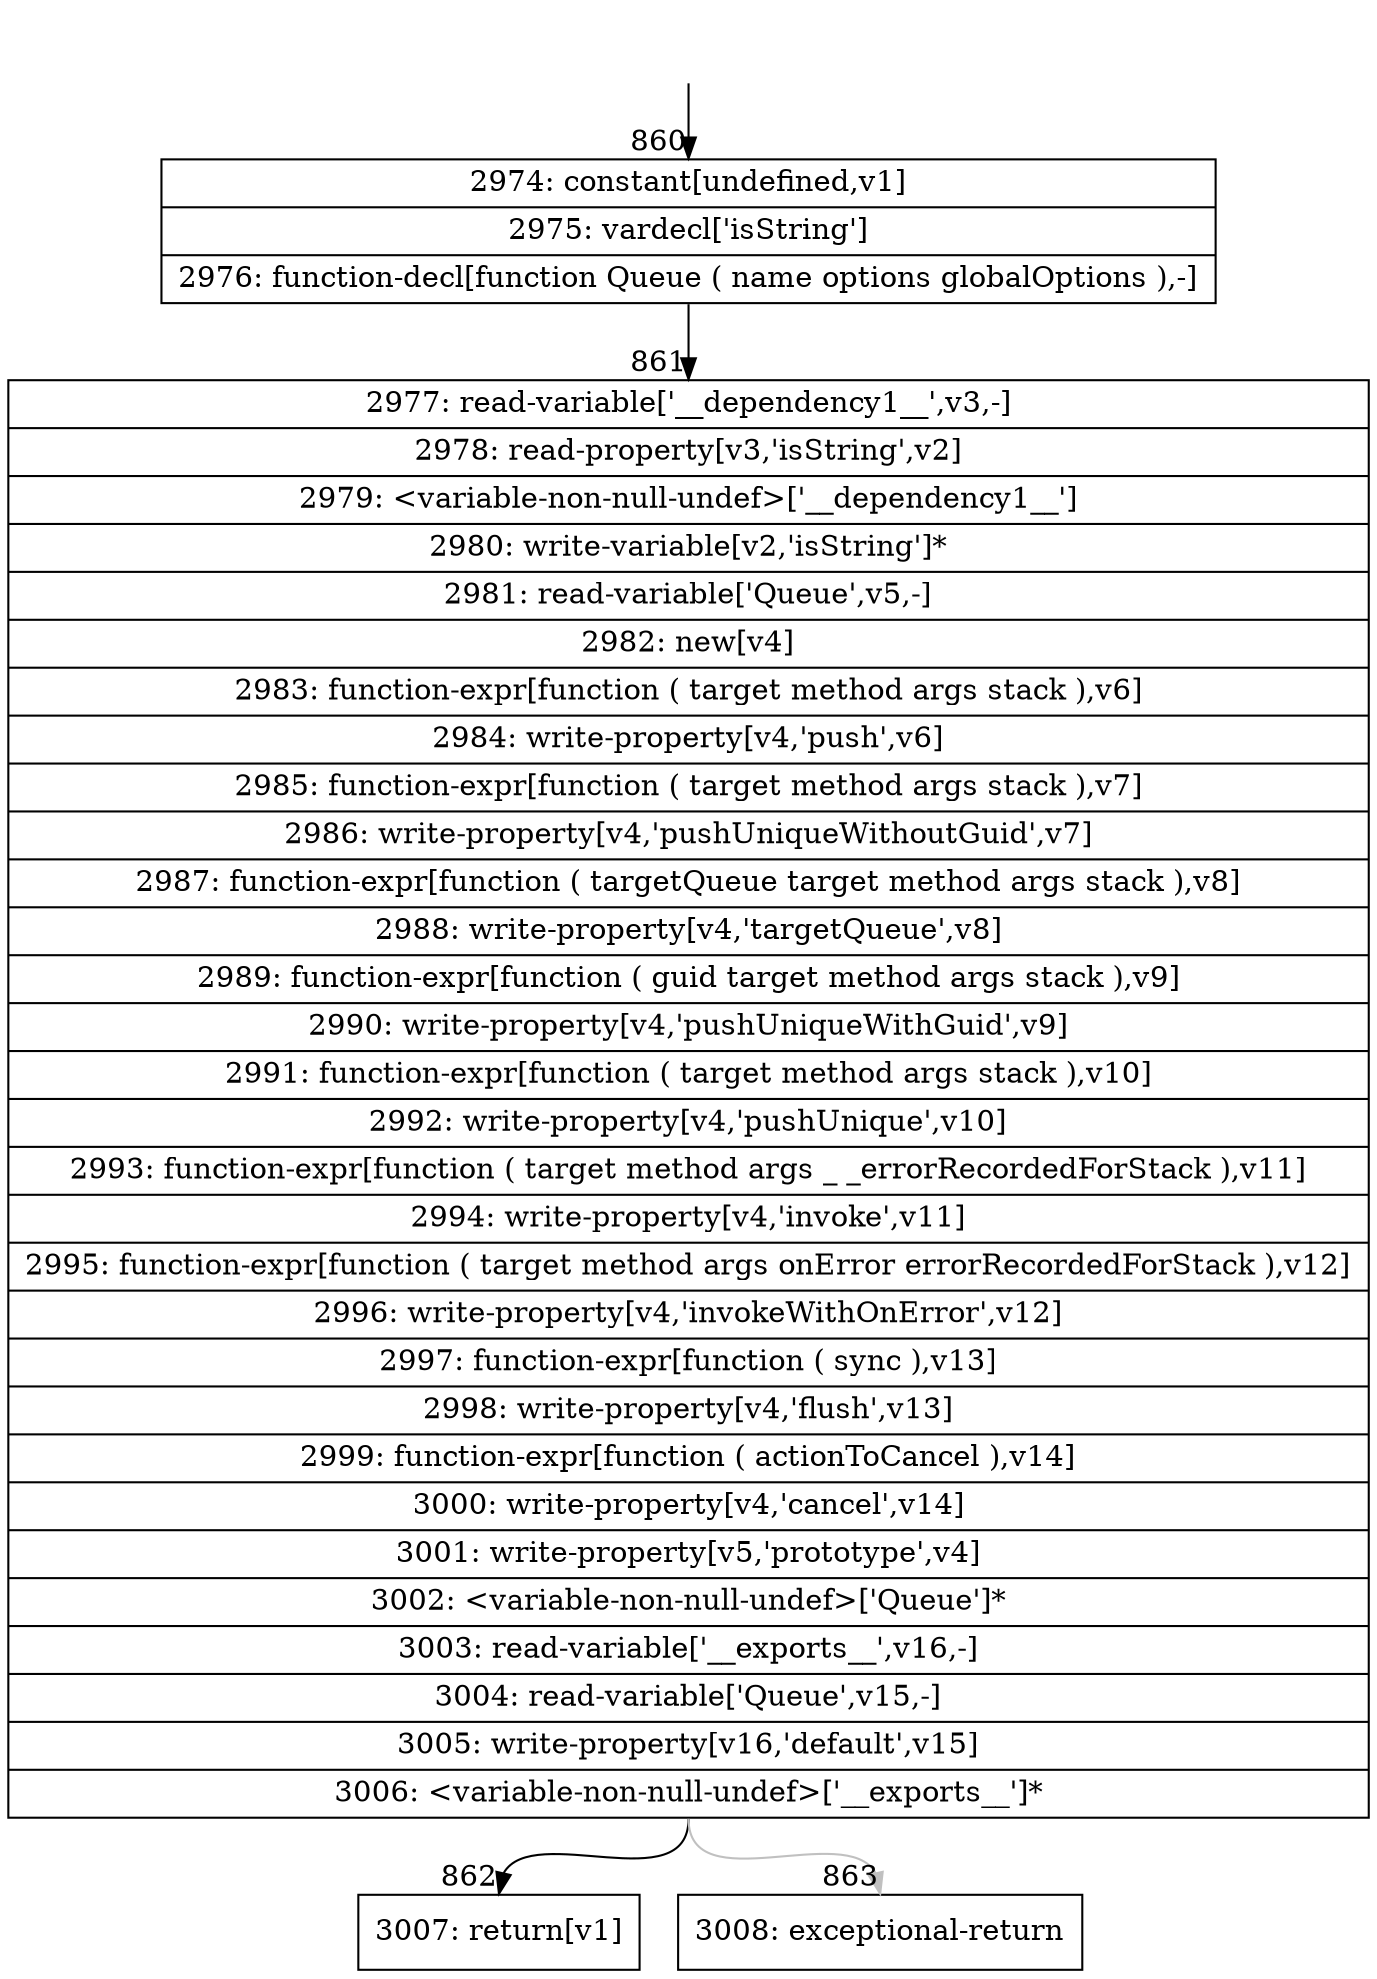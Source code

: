 digraph {
rankdir="TD"
BB_entry48[shape=none,label=""];
BB_entry48 -> BB860 [tailport=s, headport=n, headlabel="    860"]
BB860 [shape=record label="{2974: constant[undefined,v1]|2975: vardecl['isString']|2976: function-decl[function Queue ( name options globalOptions ),-]}" ] 
BB860 -> BB861 [tailport=s, headport=n, headlabel="      861"]
BB861 [shape=record label="{2977: read-variable['__dependency1__',v3,-]|2978: read-property[v3,'isString',v2]|2979: \<variable-non-null-undef\>['__dependency1__']|2980: write-variable[v2,'isString']*|2981: read-variable['Queue',v5,-]|2982: new[v4]|2983: function-expr[function ( target method args stack ),v6]|2984: write-property[v4,'push',v6]|2985: function-expr[function ( target method args stack ),v7]|2986: write-property[v4,'pushUniqueWithoutGuid',v7]|2987: function-expr[function ( targetQueue target method args stack ),v8]|2988: write-property[v4,'targetQueue',v8]|2989: function-expr[function ( guid target method args stack ),v9]|2990: write-property[v4,'pushUniqueWithGuid',v9]|2991: function-expr[function ( target method args stack ),v10]|2992: write-property[v4,'pushUnique',v10]|2993: function-expr[function ( target method args _ _errorRecordedForStack ),v11]|2994: write-property[v4,'invoke',v11]|2995: function-expr[function ( target method args onError errorRecordedForStack ),v12]|2996: write-property[v4,'invokeWithOnError',v12]|2997: function-expr[function ( sync ),v13]|2998: write-property[v4,'flush',v13]|2999: function-expr[function ( actionToCancel ),v14]|3000: write-property[v4,'cancel',v14]|3001: write-property[v5,'prototype',v4]|3002: \<variable-non-null-undef\>['Queue']*|3003: read-variable['__exports__',v16,-]|3004: read-variable['Queue',v15,-]|3005: write-property[v16,'default',v15]|3006: \<variable-non-null-undef\>['__exports__']*}" ] 
BB861 -> BB862 [tailport=s, headport=n, headlabel="      862"]
BB861 -> BB863 [tailport=s, headport=n, color=gray, headlabel="      863"]
BB862 [shape=record label="{3007: return[v1]}" ] 
BB863 [shape=record label="{3008: exceptional-return}" ] 
//#$~ 988
}
